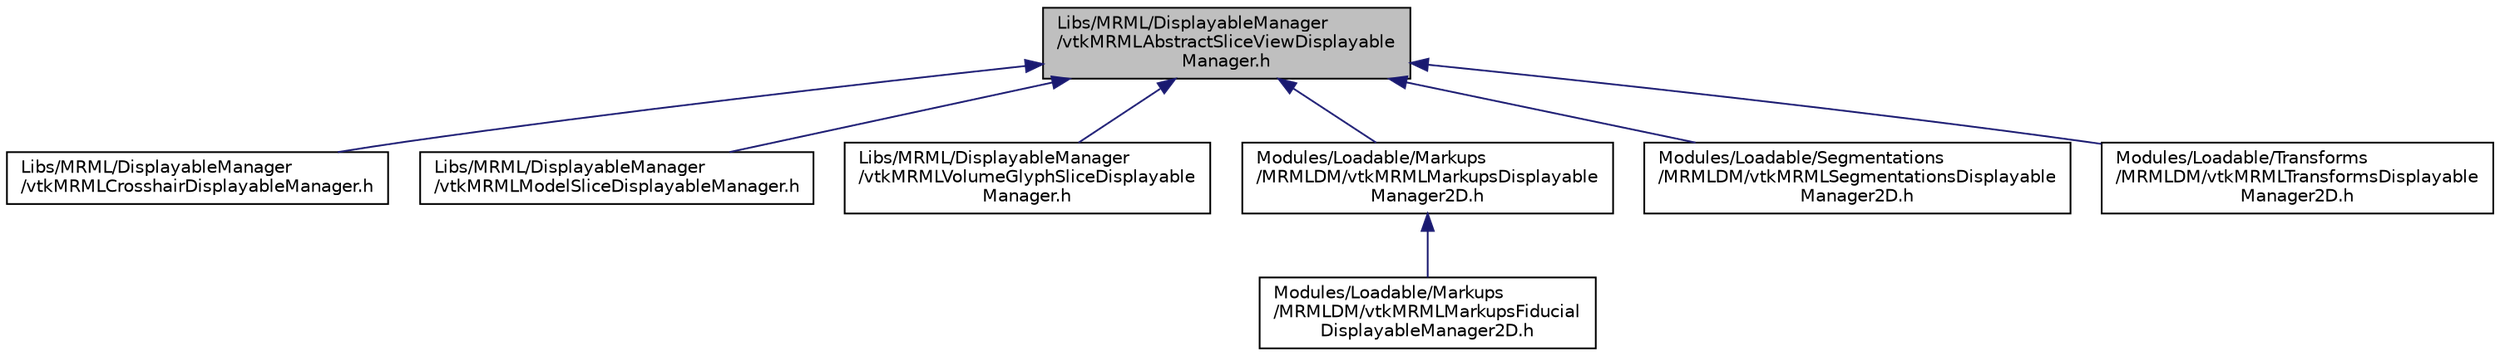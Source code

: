 digraph "Libs/MRML/DisplayableManager/vtkMRMLAbstractSliceViewDisplayableManager.h"
{
  bgcolor="transparent";
  edge [fontname="Helvetica",fontsize="10",labelfontname="Helvetica",labelfontsize="10"];
  node [fontname="Helvetica",fontsize="10",shape=record];
  Node11 [label="Libs/MRML/DisplayableManager\l/vtkMRMLAbstractSliceViewDisplayable\lManager.h",height=0.2,width=0.4,color="black", fillcolor="grey75", style="filled", fontcolor="black"];
  Node11 -> Node12 [dir="back",color="midnightblue",fontsize="10",style="solid",fontname="Helvetica"];
  Node12 [label="Libs/MRML/DisplayableManager\l/vtkMRMLCrosshairDisplayableManager.h",height=0.2,width=0.4,color="black",URL="$vtkMRMLCrosshairDisplayableManager_8h.html"];
  Node11 -> Node13 [dir="back",color="midnightblue",fontsize="10",style="solid",fontname="Helvetica"];
  Node13 [label="Libs/MRML/DisplayableManager\l/vtkMRMLModelSliceDisplayableManager.h",height=0.2,width=0.4,color="black",URL="$vtkMRMLModelSliceDisplayableManager_8h.html"];
  Node11 -> Node14 [dir="back",color="midnightblue",fontsize="10",style="solid",fontname="Helvetica"];
  Node14 [label="Libs/MRML/DisplayableManager\l/vtkMRMLVolumeGlyphSliceDisplayable\lManager.h",height=0.2,width=0.4,color="black",URL="$vtkMRMLVolumeGlyphSliceDisplayableManager_8h.html"];
  Node11 -> Node15 [dir="back",color="midnightblue",fontsize="10",style="solid",fontname="Helvetica"];
  Node15 [label="Modules/Loadable/Markups\l/MRMLDM/vtkMRMLMarkupsDisplayable\lManager2D.h",height=0.2,width=0.4,color="black",URL="$vtkMRMLMarkupsDisplayableManager2D_8h.html"];
  Node15 -> Node16 [dir="back",color="midnightblue",fontsize="10",style="solid",fontname="Helvetica"];
  Node16 [label="Modules/Loadable/Markups\l/MRMLDM/vtkMRMLMarkupsFiducial\lDisplayableManager2D.h",height=0.2,width=0.4,color="black",URL="$vtkMRMLMarkupsFiducialDisplayableManager2D_8h.html"];
  Node11 -> Node17 [dir="back",color="midnightblue",fontsize="10",style="solid",fontname="Helvetica"];
  Node17 [label="Modules/Loadable/Segmentations\l/MRMLDM/vtkMRMLSegmentationsDisplayable\lManager2D.h",height=0.2,width=0.4,color="black",URL="$vtkMRMLSegmentationsDisplayableManager2D_8h.html"];
  Node11 -> Node18 [dir="back",color="midnightblue",fontsize="10",style="solid",fontname="Helvetica"];
  Node18 [label="Modules/Loadable/Transforms\l/MRMLDM/vtkMRMLTransformsDisplayable\lManager2D.h",height=0.2,width=0.4,color="black",URL="$vtkMRMLTransformsDisplayableManager2D_8h.html"];
}
